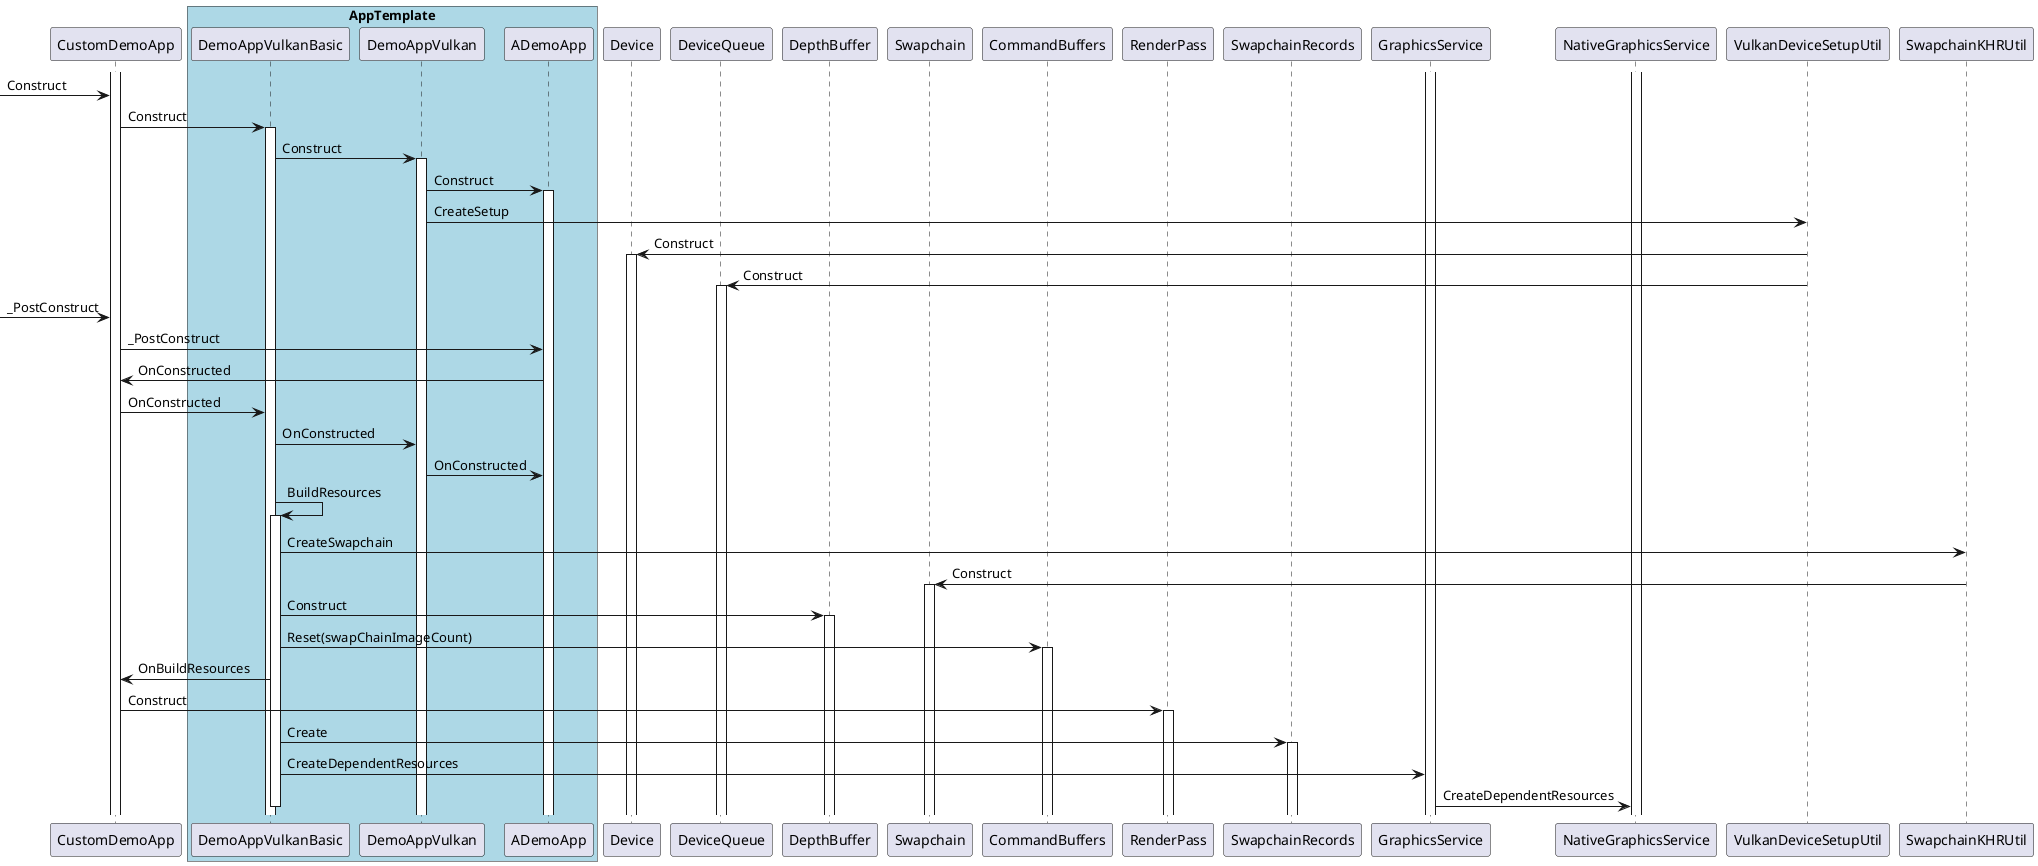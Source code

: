 @startuml VulkanDemoAppBasic Init Flow

activate CustomDemoApp

box "AppTemplate" #LightBlue
    participant DemoAppVulkanBasic
    participant DemoAppVulkan
    participant ADemoApp
end box

participant Device
participant DeviceQueue
participant DepthBuffer
participant Swapchain
participant CommandBuffers
participant RenderPass
participant SwapchainRecords
activate GraphicsService
activate NativeGraphicsService

->CustomDemoApp:Construct
CustomDemoApp->DemoAppVulkanBasic++: Construct

DemoAppVulkanBasic->DemoAppVulkan++: Construct
DemoAppVulkan->ADemoApp++: Construct
DemoAppVulkan->VulkanDeviceSetupUtil: CreateSetup
VulkanDeviceSetupUtil->Device++: Construct
VulkanDeviceSetupUtil->DeviceQueue++: Construct

->CustomDemoApp:_PostConstruct
CustomDemoApp->ADemoApp:_PostConstruct
ADemoApp->CustomDemoApp:OnConstructed
CustomDemoApp->DemoAppVulkanBasic:OnConstructed
DemoAppVulkanBasic->DemoAppVulkan:OnConstructed
DemoAppVulkan->ADemoApp:OnConstructed

DemoAppVulkanBasic->DemoAppVulkanBasic++: BuildResources
DemoAppVulkanBasic->SwapchainKHRUtil: CreateSwapchain
SwapchainKHRUtil->Swapchain++: Construct
DemoAppVulkanBasic->DepthBuffer++: Construct
DemoAppVulkanBasic->CommandBuffers++: Reset(swapChainImageCount)
DemoAppVulkanBasic->CustomDemoApp: OnBuildResources
CustomDemoApp->RenderPass++: Construct
DemoAppVulkanBasic->SwapchainRecords++: Create
DemoAppVulkanBasic->GraphicsService: CreateDependentResources
GraphicsService->NativeGraphicsService: CreateDependentResources
deactivate DemoAppVulkanBasic

@enduml
